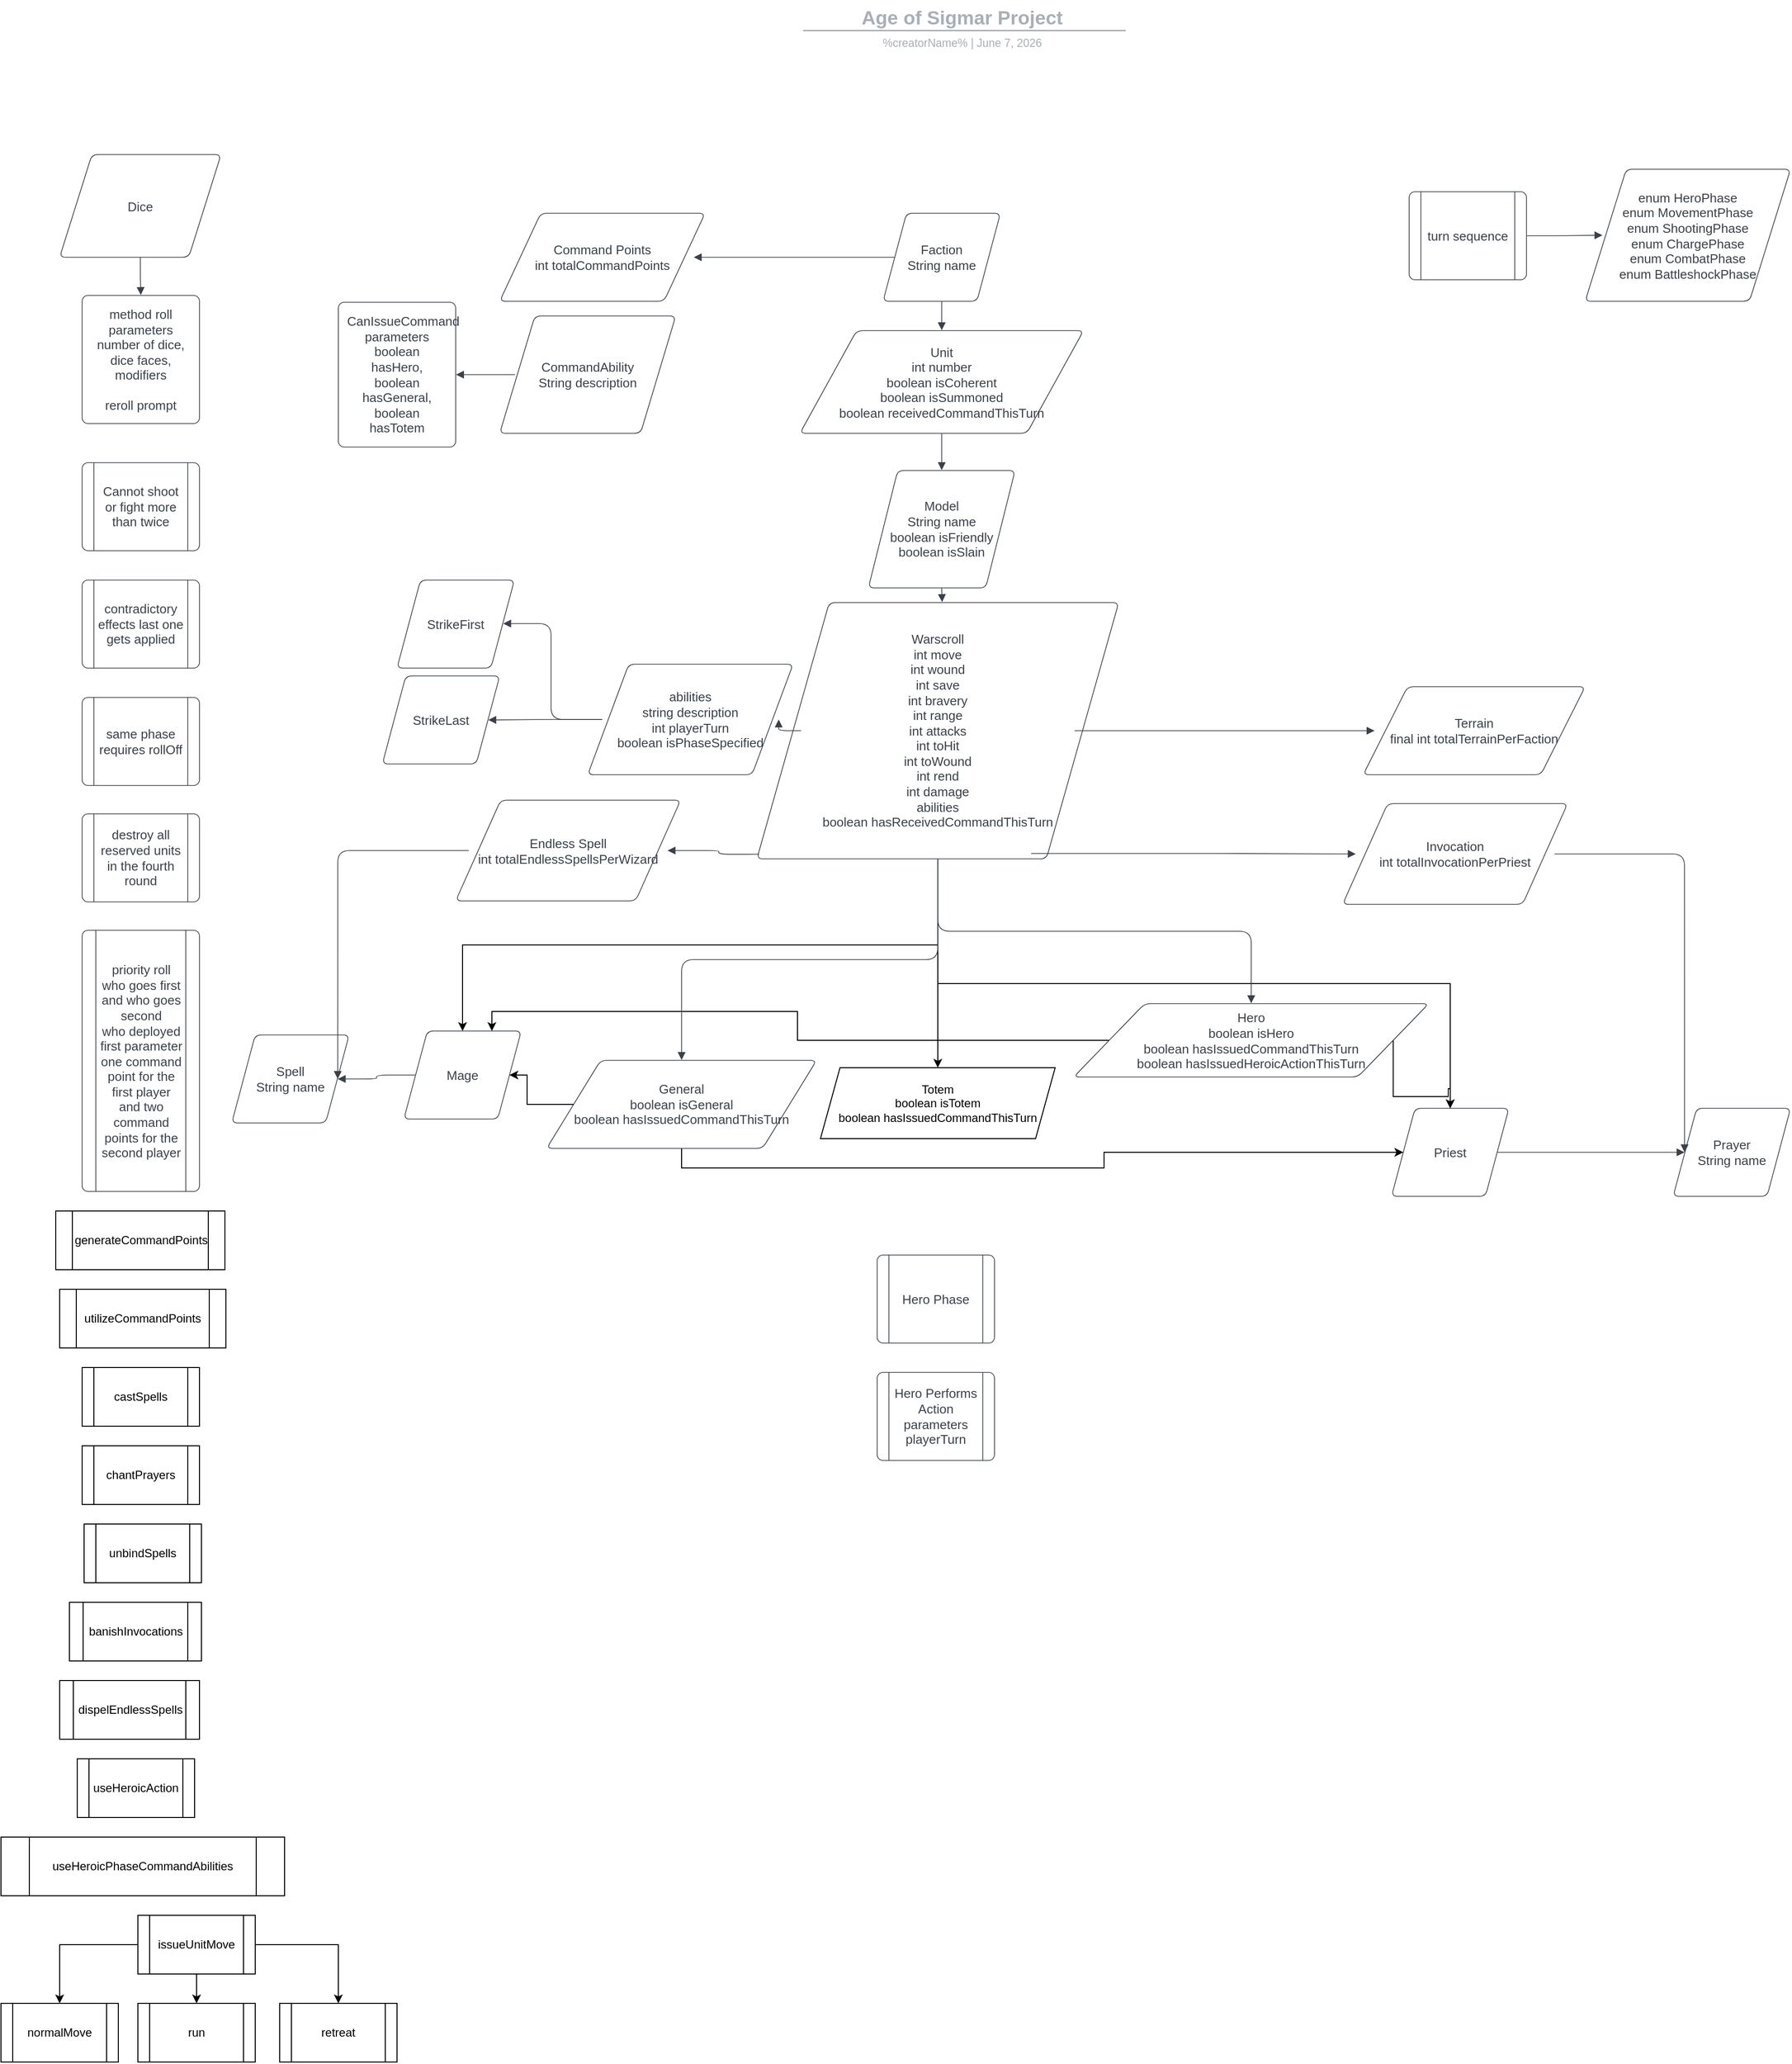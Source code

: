 <mxfile version="21.7.2" type="github">
  <diagram name="Page-1" id="zOLEb17u6JyuVjksXgzn">
    <mxGraphModel dx="2074" dy="1118" grid="1" gridSize="10" guides="1" tooltips="1" connect="1" arrows="1" fold="1" page="1" pageScale="1" pageWidth="850" pageHeight="1100" math="0" shadow="0">
      <root>
        <mxCell id="0" />
        <mxCell id="1" parent="0" />
        <mxCell id="diX1V1ADJ11k-N-cRnxO-1" value="" style="group;dropTarget=0;pointerEvents=0;" parent="1" vertex="1">
          <mxGeometry x="663" y="53" width="640" height="45" as="geometry" />
        </mxCell>
        <mxCell id="diX1V1ADJ11k-N-cRnxO-2" value="Age of Sigmar Project" style="html=1;overflow=block;blockSpacing=1;whiteSpace=wrap;fontSize=19.7;fontColor=#a9afb8;fontStyle=1;align=center;spacingLeft=7;spacingRight=7;spacingTop=2;spacing=3;strokeOpacity=0;fillOpacity=0;rounded=1;absoluteArcSize=1;arcSize=12;fillColor=#ffffff;strokeWidth=1.5;lucidId=UGaBJGIUdZaL;" parent="diX1V1ADJ11k-N-cRnxO-1" vertex="1">
          <mxGeometry width="640" height="31" as="geometry" />
        </mxCell>
        <UserObject label="%creatorName%  |  %date{mmmm d, yyyy}%" placeholders="1" id="diX1V1ADJ11k-N-cRnxO-3">
          <mxCell style="html=1;overflow=block;blockSpacing=1;whiteSpace=wrap;fontSize=11.5;fontColor=#a9afb8;align=center;spacingLeft=7;spacingRight=7;spacingTop=2;spacing=3;strokeOpacity=0;fillOpacity=0;rounded=1;absoluteArcSize=1;arcSize=12;fillColor=#ffffff;strokeWidth=1.5;lucidId=UGaBLjbw9.Wj;" parent="diX1V1ADJ11k-N-cRnxO-1" vertex="1">
            <mxGeometry y="31" width="640" height="14" as="geometry" />
          </mxCell>
        </UserObject>
        <mxCell id="diX1V1ADJ11k-N-cRnxO-4" value="" style="html=1;jettySize=18;whiteSpace=wrap;fontSize=13;fontFamily=Helvetica;strokeColor=#a9afb8;strokeOpacity=100;strokeWidth=1.5;rounded=0;startArrow=none;endArrow=none;lucidId=UGaBRsoHgIos;" parent="diX1V1ADJ11k-N-cRnxO-1" edge="1">
          <mxGeometry width="100" height="100" relative="1" as="geometry">
            <Array as="points" />
            <mxPoint x="157" y="30" as="sourcePoint" />
            <mxPoint x="487" y="30" as="targetPoint" />
          </mxGeometry>
        </mxCell>
        <mxCell id="diX1V1ADJ11k-N-cRnxO-5" value="Model&#xa;String name&#xa;boolean isFriendly&#xa;boolean isSlain" style="html=1;overflow=block;blockSpacing=1;whiteSpace=wrap;shape=parallelogram;perimeter=parallelogramPerimeter;anchorPointDirection=0;fontSize=13;fontColor=#3a414a;align=center;spacing=3.8;strokeColor=#3a414a;strokeOpacity=100;fillOpacity=100;rounded=1;absoluteArcSize=1;arcSize=12;fillColor=#ffffff;strokeWidth=0.8;lucidId=VMP~fAURNN5s;" parent="1" vertex="1">
          <mxGeometry x="887" y="533" width="150" height="120" as="geometry" />
        </mxCell>
        <mxCell id="diX1V1ADJ11k-N-cRnxO-6" value="Unit&#xa;int number&#xa;boolean isCoherent&#xa;boolean isSummoned&#xa;boolean receivedCommandThisTurn" style="html=1;overflow=block;blockSpacing=1;whiteSpace=wrap;shape=parallelogram;perimeter=parallelogramPerimeter;anchorPointDirection=0;fontSize=13;fontColor=#3a414a;align=center;spacing=3.8;strokeColor=#3a414a;strokeOpacity=100;fillOpacity=100;rounded=1;absoluteArcSize=1;arcSize=12;fillColor=#ffffff;strokeWidth=0.8;lucidId=9QP~q0KfeUEE;" parent="1" vertex="1">
          <mxGeometry x="817" y="390" width="290" height="105" as="geometry" />
        </mxCell>
        <mxCell id="diX1V1ADJ11k-N-cRnxO-7" value="Terrain&#xa;final int totalTerrainPerFaction" style="html=1;overflow=block;blockSpacing=1;whiteSpace=wrap;shape=parallelogram;perimeter=parallelogramPerimeter;anchorPointDirection=0;fontSize=13;fontColor=#3a414a;align=center;spacing=3.8;strokeColor=#3a414a;strokeOpacity=100;fillOpacity=100;rounded=1;absoluteArcSize=1;arcSize=12;fillColor=#ffffff;strokeWidth=0.8;lucidId=hRP~R1YNkXRq;" parent="1" vertex="1">
          <mxGeometry x="1393" y="754" width="227" height="90" as="geometry" />
        </mxCell>
        <mxCell id="diX1V1ADJ11k-N-cRnxO-8" value="Endless Spell&#xa;int totalEndlessSpellsPerWizard" style="html=1;overflow=block;blockSpacing=1;whiteSpace=wrap;shape=parallelogram;perimeter=parallelogramPerimeter;anchorPointDirection=0;fontSize=13;fontColor=#3a414a;align=center;spacing=3.8;strokeColor=#3a414a;strokeOpacity=100;fillOpacity=100;rounded=1;absoluteArcSize=1;arcSize=12;fillColor=#ffffff;strokeWidth=0.8;lucidId=aTP~hnn9tWhW;" parent="1" vertex="1">
          <mxGeometry x="465" y="870" width="230" height="103" as="geometry" />
        </mxCell>
        <mxCell id="diX1V1ADJ11k-N-cRnxO-9" value="Priest" style="html=1;overflow=block;blockSpacing=1;whiteSpace=wrap;shape=parallelogram;perimeter=parallelogramPerimeter;anchorPointDirection=0;fontSize=13;fontColor=#3a414a;align=center;spacing=3.8;strokeColor=#3a414a;strokeOpacity=100;fillOpacity=100;rounded=1;absoluteArcSize=1;arcSize=12;fillColor=#ffffff;strokeWidth=0.8;lucidId=2UP~BliDkqNP;" parent="1" vertex="1">
          <mxGeometry x="1422" y="1185" width="120" height="90" as="geometry" />
        </mxCell>
        <mxCell id="diX1V1ADJ11k-N-cRnxO-10" value="Mage" style="html=1;overflow=block;blockSpacing=1;whiteSpace=wrap;shape=parallelogram;perimeter=parallelogramPerimeter;anchorPointDirection=0;fontSize=13;fontColor=#3a414a;align=center;spacing=3.8;strokeColor=#3a414a;strokeOpacity=100;fillOpacity=100;rounded=1;absoluteArcSize=1;arcSize=12;fillColor=#ffffff;strokeWidth=0.8;lucidId=9UP~75K~QyLg;" parent="1" vertex="1">
          <mxGeometry x="412" y="1106" width="120" height="90" as="geometry" />
        </mxCell>
        <mxCell id="diX1V1ADJ11k-N-cRnxO-11" value="Spell&#xa;String name" style="html=1;overflow=block;blockSpacing=1;whiteSpace=wrap;shape=parallelogram;perimeter=parallelogramPerimeter;anchorPointDirection=0;fontSize=13;fontColor=#3a414a;align=center;spacing=3.8;strokeColor=#3a414a;strokeOpacity=100;fillOpacity=100;rounded=1;absoluteArcSize=1;arcSize=12;fillColor=#ffffff;strokeWidth=0.8;lucidId=fWP~-lGfotR-;" parent="1" vertex="1">
          <mxGeometry x="236" y="1110" width="120" height="90" as="geometry" />
        </mxCell>
        <mxCell id="diX1V1ADJ11k-N-cRnxO-12" value="Prayer&#xa;String name" style="html=1;overflow=block;blockSpacing=1;whiteSpace=wrap;shape=parallelogram;perimeter=parallelogramPerimeter;anchorPointDirection=0;fontSize=13;fontColor=#3a414a;align=center;spacing=3.8;strokeColor=#3a414a;strokeOpacity=100;fillOpacity=100;rounded=1;absoluteArcSize=1;arcSize=12;fillColor=#ffffff;strokeWidth=0.8;lucidId=2XP~xu.32lZ-;" parent="1" vertex="1">
          <mxGeometry x="1710" y="1185" width="120" height="90" as="geometry" />
        </mxCell>
        <mxCell id="diX1V1ADJ11k-N-cRnxO-13" value="Faction&#xa;String name" style="html=1;overflow=block;blockSpacing=1;whiteSpace=wrap;shape=parallelogram;perimeter=parallelogramPerimeter;anchorPointDirection=0;fontSize=13;fontColor=#3a414a;align=center;spacing=3.8;strokeColor=#3a414a;strokeOpacity=100;fillOpacity=100;rounded=1;absoluteArcSize=1;arcSize=12;fillColor=#ffffff;strokeWidth=0.8;lucidId=Bo-mgxUeQBWc;" parent="1" vertex="1">
          <mxGeometry x="902" y="270" width="120" height="90" as="geometry" />
        </mxCell>
        <mxCell id="diX1V1ADJ11k-N-cRnxO-14" value="" style="html=1;jettySize=18;whiteSpace=wrap;fontSize=13;strokeColor=#3a414a;strokeOpacity=100;strokeWidth=0.8;rounded=1;arcSize=24;edgeStyle=orthogonalEdgeStyle;startArrow=none;endArrow=block;endFill=1;exitX=0.058;exitY=0.5;exitPerimeter=0;entryX=0.903;entryY=0.5;entryPerimeter=0;lucidId=gx-mKUjaX6WK;" parent="1" source="diX1V1ADJ11k-N-cRnxO-8" target="diX1V1ADJ11k-N-cRnxO-11" edge="1">
          <mxGeometry width="100" height="100" relative="1" as="geometry">
            <Array as="points" />
          </mxGeometry>
        </mxCell>
        <mxCell id="diX1V1ADJ11k-N-cRnxO-15" value="" style="html=1;jettySize=18;whiteSpace=wrap;fontSize=13;strokeColor=#3a414a;strokeOpacity=100;strokeWidth=0.8;rounded=1;arcSize=24;edgeStyle=orthogonalEdgeStyle;startArrow=none;endArrow=block;endFill=1;exitX=0.097;exitY=0.5;exitPerimeter=0;entryX=0.903;entryY=0.5;entryPerimeter=0;lucidId=jx-mc8QmrxVr;" parent="1" source="diX1V1ADJ11k-N-cRnxO-10" target="diX1V1ADJ11k-N-cRnxO-11" edge="1">
          <mxGeometry width="100" height="100" relative="1" as="geometry">
            <Array as="points" />
          </mxGeometry>
        </mxCell>
        <mxCell id="_YTNO9yyWbdlbhSEin78-3" style="edgeStyle=orthogonalEdgeStyle;rounded=0;orthogonalLoop=1;jettySize=auto;html=1;exitX=0.5;exitY=1;exitDx=0;exitDy=0;" edge="1" parent="1" source="diX1V1ADJ11k-N-cRnxO-16" target="_YTNO9yyWbdlbhSEin78-2">
          <mxGeometry relative="1" as="geometry" />
        </mxCell>
        <mxCell id="_YTNO9yyWbdlbhSEin78-6" style="edgeStyle=orthogonalEdgeStyle;rounded=0;orthogonalLoop=1;jettySize=auto;html=1;exitX=0.5;exitY=1;exitDx=0;exitDy=0;entryX=0.5;entryY=0;entryDx=0;entryDy=0;" edge="1" parent="1" source="diX1V1ADJ11k-N-cRnxO-16" target="diX1V1ADJ11k-N-cRnxO-10">
          <mxGeometry relative="1" as="geometry" />
        </mxCell>
        <mxCell id="_YTNO9yyWbdlbhSEin78-9" style="edgeStyle=orthogonalEdgeStyle;rounded=0;orthogonalLoop=1;jettySize=auto;html=1;exitX=0.5;exitY=1;exitDx=0;exitDy=0;entryX=0.5;entryY=0;entryDx=0;entryDy=0;" edge="1" parent="1" source="diX1V1ADJ11k-N-cRnxO-16" target="diX1V1ADJ11k-N-cRnxO-9">
          <mxGeometry relative="1" as="geometry" />
        </mxCell>
        <mxCell id="diX1V1ADJ11k-N-cRnxO-16" value="Warscroll&lt;br&gt;int move&lt;br&gt;int wound&lt;br&gt;int save&lt;br&gt;int bravery&lt;br&gt;int range&lt;br&gt;int attacks&lt;br&gt;int toHit&lt;br&gt;int toWound&lt;br&gt;int rend&lt;br&gt;int damage&lt;br&gt;abilities&lt;br&gt;boolean hasReceivedCommandThisTurn" style="html=1;overflow=block;blockSpacing=1;whiteSpace=wrap;shape=parallelogram;perimeter=parallelogramPerimeter;anchorPointDirection=0;fontSize=13;fontColor=#3a414a;align=center;spacing=3.8;strokeColor=#3a414a;strokeOpacity=100;fillOpacity=100;rounded=1;absoluteArcSize=1;arcSize=12;fillColor=#ffffff;strokeWidth=0.8;lucidId=Ny-mGmwFH4Dl;" parent="1" vertex="1">
          <mxGeometry x="773" y="668" width="370" height="262" as="geometry" />
        </mxCell>
        <mxCell id="diX1V1ADJ11k-N-cRnxO-17" value="" style="html=1;jettySize=18;whiteSpace=wrap;fontSize=13;strokeColor=#3a414a;strokeOpacity=100;strokeWidth=0.8;rounded=1;arcSize=24;edgeStyle=orthogonalEdgeStyle;startArrow=none;endArrow=block;endFill=1;exitX=0.5;exitY=1.003;exitPerimeter=0;entryX=0.512;entryY=-0.002;entryPerimeter=0;lucidId=wA-mkPb3AHFr;" parent="1" source="diX1V1ADJ11k-N-cRnxO-5" target="diX1V1ADJ11k-N-cRnxO-16" edge="1">
          <mxGeometry width="100" height="100" relative="1" as="geometry">
            <Array as="points" />
          </mxGeometry>
        </mxCell>
        <mxCell id="diX1V1ADJ11k-N-cRnxO-18" value="Invocation&#xa;int totalInvocationPerPriest" style="html=1;overflow=block;blockSpacing=1;whiteSpace=wrap;shape=parallelogram;perimeter=parallelogramPerimeter;anchorPointDirection=0;fontSize=13;fontColor=#3a414a;align=center;spacing=3.8;strokeColor=#3a414a;strokeOpacity=100;fillOpacity=100;rounded=1;absoluteArcSize=1;arcSize=12;fillColor=#ffffff;strokeWidth=0.8;lucidId=WG-mqbi.CSuH;" parent="1" vertex="1">
          <mxGeometry x="1372" y="873.5" width="230" height="103" as="geometry" />
        </mxCell>
        <mxCell id="diX1V1ADJ11k-N-cRnxO-19" value="" style="html=1;jettySize=18;whiteSpace=wrap;fontSize=13;strokeColor=#3a414a;strokeOpacity=100;strokeWidth=0.8;rounded=1;arcSize=24;edgeStyle=orthogonalEdgeStyle;startArrow=none;endArrow=block;endFill=1;exitX=0.903;exitY=0.5;exitPerimeter=0;entryX=0.097;entryY=0.5;entryPerimeter=0;lucidId=1H-m7pyB9UxB;" parent="1" source="diX1V1ADJ11k-N-cRnxO-9" target="diX1V1ADJ11k-N-cRnxO-12" edge="1">
          <mxGeometry width="100" height="100" relative="1" as="geometry">
            <Array as="points" />
          </mxGeometry>
        </mxCell>
        <mxCell id="diX1V1ADJ11k-N-cRnxO-20" value="" style="html=1;jettySize=18;whiteSpace=wrap;fontSize=13;strokeColor=#3a414a;strokeOpacity=100;strokeWidth=0.8;rounded=1;arcSize=24;edgeStyle=orthogonalEdgeStyle;startArrow=none;endArrow=block;endFill=1;exitX=0.942;exitY=0.5;exitPerimeter=0;entryX=0.097;entryY=0.5;entryPerimeter=0;lucidId=4H-mRHLvu8hw;" parent="1" source="diX1V1ADJ11k-N-cRnxO-18" target="diX1V1ADJ11k-N-cRnxO-12" edge="1">
          <mxGeometry width="100" height="100" relative="1" as="geometry">
            <Array as="points" />
          </mxGeometry>
        </mxCell>
        <mxCell id="_YTNO9yyWbdlbhSEin78-7" style="edgeStyle=orthogonalEdgeStyle;rounded=0;orthogonalLoop=1;jettySize=auto;html=1;exitX=0;exitY=0.5;exitDx=0;exitDy=0;entryX=1;entryY=0.5;entryDx=0;entryDy=0;" edge="1" parent="1" source="diX1V1ADJ11k-N-cRnxO-21" target="diX1V1ADJ11k-N-cRnxO-10">
          <mxGeometry relative="1" as="geometry" />
        </mxCell>
        <mxCell id="_YTNO9yyWbdlbhSEin78-8" style="edgeStyle=orthogonalEdgeStyle;rounded=0;orthogonalLoop=1;jettySize=auto;html=1;exitX=0.5;exitY=1;exitDx=0;exitDy=0;" edge="1" parent="1" source="diX1V1ADJ11k-N-cRnxO-21" target="diX1V1ADJ11k-N-cRnxO-9">
          <mxGeometry relative="1" as="geometry" />
        </mxCell>
        <mxCell id="diX1V1ADJ11k-N-cRnxO-21" value="General&#xa;boolean isGeneral&#xa;boolean hasIssuedCommandThisTurn" style="html=1;overflow=block;blockSpacing=1;whiteSpace=wrap;shape=parallelogram;perimeter=parallelogramPerimeter;anchorPointDirection=0;fontSize=13;fontColor=#3a414a;align=center;spacing=3.8;strokeColor=#3a414a;strokeOpacity=100;fillOpacity=100;rounded=1;absoluteArcSize=1;arcSize=12;fillColor=#ffffff;strokeWidth=0.8;lucidId=KJ-m7VAcNorR;" parent="1" vertex="1">
          <mxGeometry x="558" y="1136" width="276" height="90" as="geometry" />
        </mxCell>
        <mxCell id="diX1V1ADJ11k-N-cRnxO-22" value="" style="html=1;jettySize=18;whiteSpace=wrap;fontSize=13;strokeColor=#3a414a;strokeOpacity=100;strokeWidth=0.8;rounded=1;arcSize=24;edgeStyle=orthogonalEdgeStyle;startArrow=none;endArrow=block;endFill=1;exitX=0.878;exitY=0.5;exitPerimeter=0;entryX=0.051;entryY=0.5;entryPerimeter=0;lucidId=8J-m-95uXEUn;" parent="1" source="diX1V1ADJ11k-N-cRnxO-16" target="diX1V1ADJ11k-N-cRnxO-7" edge="1">
          <mxGeometry width="100" height="100" relative="1" as="geometry">
            <Array as="points" />
          </mxGeometry>
        </mxCell>
        <mxCell id="diX1V1ADJ11k-N-cRnxO-23" value="Command Points&#xa;int totalCommandPoints" style="html=1;overflow=block;blockSpacing=1;whiteSpace=wrap;shape=parallelogram;perimeter=parallelogramPerimeter;anchorPointDirection=0;fontSize=13;fontColor=#3a414a;align=center;spacing=3.8;strokeColor=#3a414a;strokeOpacity=100;fillOpacity=100;rounded=1;absoluteArcSize=1;arcSize=12;fillColor=#ffffff;strokeWidth=0.8;lucidId=8L-mblBSIFBR;" parent="1" vertex="1">
          <mxGeometry x="510" y="270" width="210" height="90" as="geometry" />
        </mxCell>
        <mxCell id="diX1V1ADJ11k-N-cRnxO-24" value="" style="html=1;jettySize=18;whiteSpace=wrap;fontSize=13;strokeColor=#3a414a;strokeOpacity=100;strokeWidth=0.8;rounded=1;arcSize=24;edgeStyle=orthogonalEdgeStyle;startArrow=none;endArrow=block;endFill=1;exitX=0.097;exitY=0.5;exitPerimeter=0;entryX=0.945;entryY=0.5;entryPerimeter=0;lucidId=pM-m4_ksURlr;" parent="1" source="diX1V1ADJ11k-N-cRnxO-13" target="diX1V1ADJ11k-N-cRnxO-23" edge="1">
          <mxGeometry width="100" height="100" relative="1" as="geometry">
            <Array as="points" />
          </mxGeometry>
        </mxCell>
        <mxCell id="diX1V1ADJ11k-N-cRnxO-25" value="Dice" style="html=1;overflow=block;blockSpacing=1;whiteSpace=wrap;shape=parallelogram;perimeter=parallelogramPerimeter;anchorPointDirection=0;fontSize=13;fontColor=#3a414a;align=center;spacing=3.8;strokeColor=#3a414a;strokeOpacity=100;fillOpacity=100;rounded=1;absoluteArcSize=1;arcSize=12;fillColor=#ffffff;strokeWidth=0.8;lucidId=IM-m1qFtIAN8;" parent="1" vertex="1">
          <mxGeometry x="60" y="210" width="165" height="105" as="geometry" />
        </mxCell>
        <mxCell id="diX1V1ADJ11k-N-cRnxO-26" value="method roll&#xa;parameters number of dice, dice faces, modifiers&#xa;&#xa;reroll prompt" style="html=1;overflow=block;blockSpacing=1;whiteSpace=wrap;fontSize=13;fontColor=#3a414a;align=center;spacing=9;strokeColor=#3a414a;strokeOpacity=100;fillOpacity=100;rounded=1;absoluteArcSize=1;arcSize=12;fillColor=#ffffff;strokeWidth=0.8;lucidId=iP-mDshW7.k5;" parent="1" vertex="1">
          <mxGeometry x="83" y="354" width="120" height="131" as="geometry" />
        </mxCell>
        <mxCell id="diX1V1ADJ11k-N-cRnxO-27" value="" style="html=1;jettySize=18;whiteSpace=wrap;fontSize=13;strokeColor=#3a414a;strokeOpacity=100;strokeWidth=0.8;rounded=1;arcSize=24;edgeStyle=orthogonalEdgeStyle;startArrow=none;endArrow=block;endFill=1;exitX=0.5;exitY=1.004;exitPerimeter=0;entryX=0.5;entryY=-0.003;entryPerimeter=0;lucidId=LP-m6Xi9Cobd;" parent="1" source="diX1V1ADJ11k-N-cRnxO-25" target="diX1V1ADJ11k-N-cRnxO-26" edge="1">
          <mxGeometry width="100" height="100" relative="1" as="geometry">
            <Array as="points" />
          </mxGeometry>
        </mxCell>
        <mxCell id="diX1V1ADJ11k-N-cRnxO-28" value="abilities&#xa;string description&#xa;int playerTurn&#xa;boolean isPhaseSpecified" style="html=1;overflow=block;blockSpacing=1;whiteSpace=wrap;shape=parallelogram;perimeter=parallelogramPerimeter;anchorPointDirection=0;fontSize=13;fontColor=#3a414a;align=center;spacing=3.8;strokeColor=#3a414a;strokeOpacity=100;fillOpacity=100;rounded=1;absoluteArcSize=1;arcSize=12;fillColor=#ffffff;strokeWidth=0.8;lucidId=MS-mStZkyAiv;" parent="1" vertex="1">
          <mxGeometry x="600" y="731" width="210" height="113" as="geometry" />
        </mxCell>
        <mxCell id="diX1V1ADJ11k-N-cRnxO-29" value="" style="html=1;jettySize=18;whiteSpace=wrap;fontSize=13;strokeColor=#3a414a;strokeOpacity=100;strokeWidth=0.8;rounded=1;arcSize=24;edgeStyle=orthogonalEdgeStyle;startArrow=none;endArrow=block;endFill=1;exitX=0.122;exitY=0.5;exitPerimeter=0;entryX=0.93;entryY=0.5;entryPerimeter=0;lucidId=RS-m6-207KjA;" parent="1" source="diX1V1ADJ11k-N-cRnxO-16" target="diX1V1ADJ11k-N-cRnxO-28" edge="1">
          <mxGeometry width="100" height="100" relative="1" as="geometry">
            <Array as="points" />
          </mxGeometry>
        </mxCell>
        <mxCell id="diX1V1ADJ11k-N-cRnxO-30" value="StrikeFirst" style="html=1;overflow=block;blockSpacing=1;whiteSpace=wrap;shape=parallelogram;perimeter=parallelogramPerimeter;anchorPointDirection=0;fontSize=13;fontColor=#3a414a;align=center;spacing=3.8;strokeColor=#3a414a;strokeOpacity=100;fillOpacity=100;rounded=1;absoluteArcSize=1;arcSize=12;fillColor=#ffffff;strokeWidth=0.8;lucidId=FV-mgq5n7ofS;" parent="1" vertex="1">
          <mxGeometry x="405" y="645" width="120" height="90" as="geometry" />
        </mxCell>
        <mxCell id="diX1V1ADJ11k-N-cRnxO-31" value="StrikeLast" style="html=1;overflow=block;blockSpacing=1;whiteSpace=wrap;shape=parallelogram;perimeter=parallelogramPerimeter;anchorPointDirection=0;fontSize=13;fontColor=#3a414a;align=center;spacing=3.8;strokeColor=#3a414a;strokeOpacity=100;fillOpacity=100;rounded=1;absoluteArcSize=1;arcSize=12;fillColor=#ffffff;strokeWidth=0.8;lucidId=JV-mB4kw7e56;" parent="1" vertex="1">
          <mxGeometry x="390" y="743" width="120" height="90" as="geometry" />
        </mxCell>
        <mxCell id="diX1V1ADJ11k-N-cRnxO-32" value="" style="html=1;jettySize=18;whiteSpace=wrap;fontSize=13;strokeColor=#3a414a;strokeOpacity=100;strokeWidth=0.8;rounded=1;arcSize=24;edgeStyle=orthogonalEdgeStyle;startArrow=none;endArrow=block;endFill=1;exitX=0.07;exitY=0.5;exitPerimeter=0;entryX=0.905;entryY=0.494;entryPerimeter=0;lucidId=0V-m9WZKtB8B;" parent="1" source="diX1V1ADJ11k-N-cRnxO-28" target="diX1V1ADJ11k-N-cRnxO-30" edge="1">
          <mxGeometry width="100" height="100" relative="1" as="geometry">
            <Array as="points" />
          </mxGeometry>
        </mxCell>
        <mxCell id="diX1V1ADJ11k-N-cRnxO-33" value="" style="html=1;jettySize=18;whiteSpace=wrap;fontSize=13;strokeColor=#3a414a;strokeOpacity=100;strokeWidth=0.8;rounded=1;arcSize=24;edgeStyle=orthogonalEdgeStyle;startArrow=none;endArrow=block;endFill=1;exitX=0.07;exitY=0.5;exitPerimeter=0;entryX=0.903;entryY=0.5;entryPerimeter=0;lucidId=3V-mJoLHs3-O;" parent="1" source="diX1V1ADJ11k-N-cRnxO-28" target="diX1V1ADJ11k-N-cRnxO-31" edge="1">
          <mxGeometry width="100" height="100" relative="1" as="geometry">
            <Array as="points" />
          </mxGeometry>
        </mxCell>
        <mxCell id="diX1V1ADJ11k-N-cRnxO-34" value="Cannot shoot or fight more than twice" style="html=1;overflow=block;blockSpacing=1;whiteSpace=wrap;shape=process;fontSize=13;fontColor=#3a414a;align=center;spacing=3.8;strokeColor=#3a414a;strokeOpacity=100;fillOpacity=100;rounded=1;absoluteArcSize=1;arcSize=12;fillColor=#ffffff;strokeWidth=0.8;lucidId=aY-muP5JiK6M;" parent="1" vertex="1">
          <mxGeometry x="83" y="525" width="120" height="90" as="geometry" />
        </mxCell>
        <mxCell id="diX1V1ADJ11k-N-cRnxO-35" value="contradictory effects last one gets applied" style="html=1;overflow=block;blockSpacing=1;whiteSpace=wrap;shape=process;fontSize=13;fontColor=#3a414a;align=center;spacing=3.8;strokeColor=#3a414a;strokeOpacity=100;fillOpacity=100;rounded=1;absoluteArcSize=1;arcSize=12;fillColor=#ffffff;strokeWidth=0.8;lucidId=wY-mcVYd6AlJ;" parent="1" vertex="1">
          <mxGeometry x="83" y="645" width="120" height="90" as="geometry" />
        </mxCell>
        <mxCell id="diX1V1ADJ11k-N-cRnxO-36" value="same phase requires rollOff" style="html=1;overflow=block;blockSpacing=1;whiteSpace=wrap;shape=process;fontSize=13;fontColor=#3a414a;align=center;spacing=3.8;strokeColor=#3a414a;strokeOpacity=100;fillOpacity=100;rounded=1;absoluteArcSize=1;arcSize=12;fillColor=#ffffff;strokeWidth=0.8;lucidId=IY-mcRclnb3H;" parent="1" vertex="1">
          <mxGeometry x="83" y="765" width="120" height="90" as="geometry" />
        </mxCell>
        <mxCell id="diX1V1ADJ11k-N-cRnxO-37" value="destroy all reserved units in the fourth round" style="html=1;overflow=block;blockSpacing=1;whiteSpace=wrap;shape=process;fontSize=13;fontColor=#3a414a;align=center;spacing=3.8;strokeColor=#3a414a;strokeOpacity=100;fillOpacity=100;rounded=1;absoluteArcSize=1;arcSize=12;fillColor=#ffffff;strokeWidth=0.8;lucidId=z0-maco-RRq0;" parent="1" vertex="1">
          <mxGeometry x="83" y="884" width="120" height="90" as="geometry" />
        </mxCell>
        <mxCell id="diX1V1ADJ11k-N-cRnxO-38" value="priority roll&#xa;who goes first and who goes second&#xa;who deployed first parameter&#xa;one command point for the first player and two command points for the second player" style="html=1;overflow=block;blockSpacing=1;whiteSpace=wrap;shape=process;fontSize=13;fontColor=#3a414a;align=center;spacing=3.8;strokeColor=#3a414a;strokeOpacity=100;fillOpacity=100;rounded=1;absoluteArcSize=1;arcSize=12;fillColor=#ffffff;strokeWidth=0.8;lucidId=d1-m0JyzxnMk;" parent="1" vertex="1">
          <mxGeometry x="83" y="1003" width="120" height="267" as="geometry" />
        </mxCell>
        <mxCell id="diX1V1ADJ11k-N-cRnxO-39" value="enum HeroPhase&#xa;enum MovementPhase&#xa;enum ShootingPhase&#xa;enum ChargePhase&#xa;enum CombatPhase&#xa;enum BattleshockPhase" style="html=1;overflow=block;blockSpacing=1;whiteSpace=wrap;shape=parallelogram;perimeter=parallelogramPerimeter;anchorPointDirection=0;fontSize=13;fontColor=#3a414a;align=center;spacing=3.8;strokeColor=#3a414a;strokeOpacity=100;fillOpacity=100;rounded=1;absoluteArcSize=1;arcSize=12;fillColor=#ffffff;strokeWidth=0.8;lucidId=X2-mw77m8Jms;" parent="1" vertex="1">
          <mxGeometry x="1620" y="225" width="210" height="135" as="geometry" />
        </mxCell>
        <mxCell id="diX1V1ADJ11k-N-cRnxO-40" value="turn sequence" style="html=1;overflow=block;blockSpacing=1;whiteSpace=wrap;shape=process;fontSize=13;fontColor=#3a414a;align=center;spacing=3.8;strokeColor=#3a414a;strokeOpacity=100;fillOpacity=100;rounded=1;absoluteArcSize=1;arcSize=12;fillColor=#ffffff;strokeWidth=0.8;lucidId=V3-m1jSJpaLX;" parent="1" vertex="1">
          <mxGeometry x="1440" y="248" width="120" height="90" as="geometry" />
        </mxCell>
        <mxCell id="diX1V1ADJ11k-N-cRnxO-41" value="" style="html=1;jettySize=18;whiteSpace=wrap;fontSize=13;strokeColor=#3a414a;strokeOpacity=100;strokeWidth=0.8;rounded=1;arcSize=24;edgeStyle=orthogonalEdgeStyle;startArrow=none;endArrow=block;endFill=1;exitX=1.003;exitY=0.5;exitPerimeter=0;entryX=0.084;entryY=0.5;entryPerimeter=0;lucidId=23-mhU6-Z7mK;" parent="1" source="diX1V1ADJ11k-N-cRnxO-40" target="diX1V1ADJ11k-N-cRnxO-39" edge="1">
          <mxGeometry width="100" height="100" relative="1" as="geometry">
            <Array as="points" />
          </mxGeometry>
        </mxCell>
        <mxCell id="diX1V1ADJ11k-N-cRnxO-42" value="CommandAbility&#xa;String description" style="html=1;overflow=block;blockSpacing=1;whiteSpace=wrap;shape=parallelogram;perimeter=parallelogramPerimeter;anchorPointDirection=0;fontSize=13;fontColor=#3a414a;align=center;spacing=3.8;strokeColor=#3a414a;strokeOpacity=100;fillOpacity=100;rounded=1;absoluteArcSize=1;arcSize=12;fillColor=#ffffff;strokeWidth=0.8;lucidId=s4-mLjn9IQ1O;" parent="1" vertex="1">
          <mxGeometry x="510" y="375" width="180" height="120" as="geometry" />
        </mxCell>
        <mxCell id="diX1V1ADJ11k-N-cRnxO-43" value="CanIssueCommand&#xa;parameters boolean hasHero, boolean hasGeneral, boolean hasTotem" style="html=1;overflow=block;blockSpacing=1;whiteSpace=wrap;fontSize=13;fontColor=#3a414a;align=center;spacing=9;strokeColor=#3a414a;strokeOpacity=100;fillOpacity=100;rounded=1;absoluteArcSize=1;arcSize=12;fillColor=#ffffff;strokeWidth=0.8;lucidId=V5-mkcRef6hr;" parent="1" vertex="1">
          <mxGeometry x="345" y="361" width="120" height="148" as="geometry" />
        </mxCell>
        <mxCell id="diX1V1ADJ11k-N-cRnxO-44" value="" style="html=1;jettySize=18;whiteSpace=wrap;fontSize=13;strokeColor=#3a414a;strokeOpacity=100;strokeWidth=0.8;rounded=1;arcSize=24;edgeStyle=orthogonalEdgeStyle;startArrow=none;endArrow=block;endFill=1;exitX=0.087;exitY=0.5;exitPerimeter=0;entryX=1.003;entryY=0.5;entryPerimeter=0;lucidId=M6-mTtIYt8IL;" parent="1" source="diX1V1ADJ11k-N-cRnxO-42" target="diX1V1ADJ11k-N-cRnxO-43" edge="1">
          <mxGeometry width="100" height="100" relative="1" as="geometry">
            <Array as="points" />
          </mxGeometry>
        </mxCell>
        <mxCell id="_YTNO9yyWbdlbhSEin78-5" style="edgeStyle=orthogonalEdgeStyle;rounded=0;orthogonalLoop=1;jettySize=auto;html=1;exitX=1;exitY=0.5;exitDx=0;exitDy=0;entryX=0.5;entryY=0;entryDx=0;entryDy=0;" edge="1" parent="1" source="diX1V1ADJ11k-N-cRnxO-45" target="diX1V1ADJ11k-N-cRnxO-9">
          <mxGeometry relative="1" as="geometry" />
        </mxCell>
        <mxCell id="_YTNO9yyWbdlbhSEin78-10" style="edgeStyle=orthogonalEdgeStyle;rounded=0;orthogonalLoop=1;jettySize=auto;html=1;exitX=0;exitY=0.5;exitDx=0;exitDy=0;entryX=0.75;entryY=0;entryDx=0;entryDy=0;" edge="1" parent="1" source="diX1V1ADJ11k-N-cRnxO-45" target="diX1V1ADJ11k-N-cRnxO-10">
          <mxGeometry relative="1" as="geometry" />
        </mxCell>
        <mxCell id="diX1V1ADJ11k-N-cRnxO-45" value="Hero&lt;br&gt;boolean isHero&lt;br&gt;boolean hasIssuedCommandThisTurn&lt;br&gt;boolean hasIssuedHeroicActionThisTurn" style="html=1;overflow=block;blockSpacing=1;whiteSpace=wrap;shape=parallelogram;perimeter=parallelogramPerimeter;anchorPointDirection=0;fontSize=13;fontColor=#3a414a;align=center;spacing=3.8;strokeColor=#3a414a;strokeOpacity=100;fillOpacity=100;rounded=1;absoluteArcSize=1;arcSize=12;fillColor=#ffffff;strokeWidth=0.8;lucidId=T7-m-E_ZpNoL;" parent="1" vertex="1">
          <mxGeometry x="1097" y="1078" width="363" height="75" as="geometry" />
        </mxCell>
        <mxCell id="diX1V1ADJ11k-N-cRnxO-46" value="" style="html=1;jettySize=18;whiteSpace=wrap;fontSize=13;strokeColor=#3a414a;strokeOpacity=100;strokeWidth=0.8;rounded=1;arcSize=24;edgeStyle=orthogonalEdgeStyle;startArrow=none;endArrow=block;endFill=1;exitX=0.758;exitY=0.979;exitPerimeter=0;entryX=0.058;entryY=0.5;entryPerimeter=0;lucidId=-8-mfcVTL3w~;" parent="1" source="diX1V1ADJ11k-N-cRnxO-16" target="diX1V1ADJ11k-N-cRnxO-18" edge="1">
          <mxGeometry width="100" height="100" relative="1" as="geometry">
            <Array as="points" />
          </mxGeometry>
        </mxCell>
        <mxCell id="diX1V1ADJ11k-N-cRnxO-47" value="" style="html=1;jettySize=18;whiteSpace=wrap;fontSize=13;strokeColor=#3a414a;strokeOpacity=100;strokeWidth=0.8;rounded=1;arcSize=24;edgeStyle=orthogonalEdgeStyle;startArrow=none;endArrow=block;endFill=1;exitX=0.5;exitY=1.002;exitPerimeter=0;entryX=0.5;entryY=-0.005;entryPerimeter=0;lucidId=i9-mQx3C0VM5;" parent="1" source="diX1V1ADJ11k-N-cRnxO-16" target="diX1V1ADJ11k-N-cRnxO-45" edge="1">
          <mxGeometry width="100" height="100" relative="1" as="geometry">
            <Array as="points" />
          </mxGeometry>
        </mxCell>
        <mxCell id="diX1V1ADJ11k-N-cRnxO-48" value="" style="html=1;jettySize=18;whiteSpace=wrap;fontSize=13;strokeColor=#3a414a;strokeOpacity=100;strokeWidth=0.8;rounded=1;arcSize=24;edgeStyle=orthogonalEdgeStyle;startArrow=none;endArrow=block;endFill=1;exitX=0.5;exitY=1.002;exitPerimeter=0;entryX=0.5;entryY=-0.004;entryPerimeter=0;lucidId=q9-mzYG1swVQ;" parent="1" source="diX1V1ADJ11k-N-cRnxO-16" target="diX1V1ADJ11k-N-cRnxO-21" edge="1">
          <mxGeometry width="100" height="100" relative="1" as="geometry">
            <Array as="points" />
          </mxGeometry>
        </mxCell>
        <mxCell id="diX1V1ADJ11k-N-cRnxO-49" value="" style="html=1;jettySize=18;whiteSpace=wrap;fontSize=13;strokeColor=#3a414a;strokeOpacity=100;strokeWidth=0.8;rounded=1;arcSize=24;edgeStyle=orthogonalEdgeStyle;startArrow=none;endArrow=block;endFill=1;exitX=0.006;exitY=0.982;exitPerimeter=0;entryX=0.942;entryY=0.5;entryPerimeter=0;lucidId=x9-m~PQEkNT.;" parent="1" source="diX1V1ADJ11k-N-cRnxO-16" target="diX1V1ADJ11k-N-cRnxO-8" edge="1">
          <mxGeometry width="100" height="100" relative="1" as="geometry">
            <Array as="points" />
          </mxGeometry>
        </mxCell>
        <mxCell id="diX1V1ADJ11k-N-cRnxO-57" value="" style="html=1;jettySize=18;whiteSpace=wrap;fontSize=13;strokeColor=#3a414a;strokeOpacity=100;strokeWidth=0.8;rounded=1;arcSize=24;edgeStyle=orthogonalEdgeStyle;startArrow=none;endArrow=block;endFill=1;exitX=0.5;exitY=1.004;exitPerimeter=0;entryX=0.5;entryY=-0.004;entryPerimeter=0;lucidId=E~-myoI8umRx;" parent="1" source="diX1V1ADJ11k-N-cRnxO-13" target="diX1V1ADJ11k-N-cRnxO-6" edge="1">
          <mxGeometry width="100" height="100" relative="1" as="geometry">
            <Array as="points" />
          </mxGeometry>
        </mxCell>
        <mxCell id="diX1V1ADJ11k-N-cRnxO-58" value="" style="html=1;jettySize=18;whiteSpace=wrap;fontSize=13;strokeColor=#3a414a;strokeOpacity=100;strokeWidth=0.8;rounded=1;arcSize=24;edgeStyle=orthogonalEdgeStyle;startArrow=none;endArrow=block;endFill=1;exitX=0.5;exitY=1.004;exitPerimeter=0;entryX=0.5;entryY=-0.003;entryPerimeter=0;lucidId=U~-mMhTLjnx~;" parent="1" source="diX1V1ADJ11k-N-cRnxO-6" target="diX1V1ADJ11k-N-cRnxO-5" edge="1">
          <mxGeometry width="100" height="100" relative="1" as="geometry">
            <Array as="points" />
          </mxGeometry>
        </mxCell>
        <mxCell id="diX1V1ADJ11k-N-cRnxO-59" value="Hero Phase" style="html=1;overflow=block;blockSpacing=1;whiteSpace=wrap;shape=process;fontSize=13;fontColor=#3a414a;align=center;spacing=3.8;strokeColor=#3a414a;strokeOpacity=100;fillOpacity=100;rounded=1;absoluteArcSize=1;arcSize=12;fillColor=#ffffff;strokeWidth=0.8;lucidId=Wb_mPFfyntUT;" parent="1" vertex="1">
          <mxGeometry x="896" y="1335" width="120" height="90" as="geometry" />
        </mxCell>
        <mxCell id="diX1V1ADJ11k-N-cRnxO-60" value="Hero Performs Action&#xa;parameters playerTurn" style="html=1;overflow=block;blockSpacing=1;whiteSpace=wrap;shape=process;fontSize=13;fontColor=#3a414a;align=center;spacing=3.8;strokeColor=#3a414a;strokeOpacity=100;fillOpacity=100;rounded=1;absoluteArcSize=1;arcSize=12;fillColor=#ffffff;strokeWidth=0.8;lucidId=8b_mzyEYbm5I;" parent="1" vertex="1">
          <mxGeometry x="896" y="1455" width="120" height="90" as="geometry" />
        </mxCell>
        <mxCell id="kUXesAZGM_qa6sBTIZEG-1" value="generateCommandPoints" style="shape=process;whiteSpace=wrap;html=1;backgroundOutline=1;" parent="1" vertex="1">
          <mxGeometry x="56" y="1290" width="173" height="60" as="geometry" />
        </mxCell>
        <mxCell id="_YTNO9yyWbdlbhSEin78-1" value="utilizeCommandPoints" style="shape=process;whiteSpace=wrap;html=1;backgroundOutline=1;" vertex="1" parent="1">
          <mxGeometry x="60" y="1370" width="170" height="60" as="geometry" />
        </mxCell>
        <mxCell id="_YTNO9yyWbdlbhSEin78-2" value="Totem&lt;br&gt;boolean isTotem&lt;br&gt;boolean hasIssuedCommandThisTurn" style="shape=parallelogram;perimeter=parallelogramPerimeter;whiteSpace=wrap;html=1;fixedSize=1;" vertex="1" parent="1">
          <mxGeometry x="838" y="1143.5" width="240" height="72.5" as="geometry" />
        </mxCell>
        <mxCell id="_YTNO9yyWbdlbhSEin78-11" value="castSpells" style="shape=process;whiteSpace=wrap;html=1;backgroundOutline=1;" vertex="1" parent="1">
          <mxGeometry x="83" y="1450" width="120" height="60" as="geometry" />
        </mxCell>
        <mxCell id="_YTNO9yyWbdlbhSEin78-12" value="chantPrayers" style="shape=process;whiteSpace=wrap;html=1;backgroundOutline=1;" vertex="1" parent="1">
          <mxGeometry x="83" y="1530" width="120" height="60" as="geometry" />
        </mxCell>
        <mxCell id="_YTNO9yyWbdlbhSEin78-13" value="unbindSpells" style="shape=process;whiteSpace=wrap;html=1;backgroundOutline=1;" vertex="1" parent="1">
          <mxGeometry x="85" y="1610" width="120" height="60" as="geometry" />
        </mxCell>
        <mxCell id="_YTNO9yyWbdlbhSEin78-14" value="banishInvocations" style="shape=process;whiteSpace=wrap;html=1;backgroundOutline=1;" vertex="1" parent="1">
          <mxGeometry x="70" y="1690" width="135" height="60" as="geometry" />
        </mxCell>
        <mxCell id="_YTNO9yyWbdlbhSEin78-15" value="dispelEndlessSpells" style="shape=process;whiteSpace=wrap;html=1;backgroundOutline=1;" vertex="1" parent="1">
          <mxGeometry x="60" y="1770" width="143" height="60" as="geometry" />
        </mxCell>
        <mxCell id="_YTNO9yyWbdlbhSEin78-16" value="useHeroicAction" style="shape=process;whiteSpace=wrap;html=1;backgroundOutline=1;" vertex="1" parent="1">
          <mxGeometry x="78" y="1850" width="120" height="60" as="geometry" />
        </mxCell>
        <mxCell id="_YTNO9yyWbdlbhSEin78-17" value="useHeroicPhaseCommandAbilities" style="shape=process;whiteSpace=wrap;html=1;backgroundOutline=1;" vertex="1" parent="1">
          <mxGeometry y="1930" width="290" height="60" as="geometry" />
        </mxCell>
        <mxCell id="_YTNO9yyWbdlbhSEin78-23" style="edgeStyle=orthogonalEdgeStyle;rounded=0;orthogonalLoop=1;jettySize=auto;html=1;exitX=0;exitY=0.5;exitDx=0;exitDy=0;" edge="1" parent="1" source="_YTNO9yyWbdlbhSEin78-18" target="_YTNO9yyWbdlbhSEin78-20">
          <mxGeometry relative="1" as="geometry" />
        </mxCell>
        <mxCell id="_YTNO9yyWbdlbhSEin78-24" style="edgeStyle=orthogonalEdgeStyle;rounded=0;orthogonalLoop=1;jettySize=auto;html=1;exitX=0.5;exitY=1;exitDx=0;exitDy=0;" edge="1" parent="1" source="_YTNO9yyWbdlbhSEin78-18" target="_YTNO9yyWbdlbhSEin78-21">
          <mxGeometry relative="1" as="geometry" />
        </mxCell>
        <mxCell id="_YTNO9yyWbdlbhSEin78-25" style="edgeStyle=orthogonalEdgeStyle;rounded=0;orthogonalLoop=1;jettySize=auto;html=1;exitX=1;exitY=0.5;exitDx=0;exitDy=0;" edge="1" parent="1" source="_YTNO9yyWbdlbhSEin78-18" target="_YTNO9yyWbdlbhSEin78-22">
          <mxGeometry relative="1" as="geometry" />
        </mxCell>
        <mxCell id="_YTNO9yyWbdlbhSEin78-18" value="issueUnitMove" style="shape=process;whiteSpace=wrap;html=1;backgroundOutline=1;" vertex="1" parent="1">
          <mxGeometry x="140" y="2010" width="120" height="60" as="geometry" />
        </mxCell>
        <mxCell id="_YTNO9yyWbdlbhSEin78-20" value="normalMove" style="shape=process;whiteSpace=wrap;html=1;backgroundOutline=1;" vertex="1" parent="1">
          <mxGeometry y="2100" width="120" height="60" as="geometry" />
        </mxCell>
        <mxCell id="_YTNO9yyWbdlbhSEin78-21" value="run" style="shape=process;whiteSpace=wrap;html=1;backgroundOutline=1;" vertex="1" parent="1">
          <mxGeometry x="140" y="2100" width="120" height="60" as="geometry" />
        </mxCell>
        <mxCell id="_YTNO9yyWbdlbhSEin78-22" value="retreat" style="shape=process;whiteSpace=wrap;html=1;backgroundOutline=1;" vertex="1" parent="1">
          <mxGeometry x="285" y="2100" width="120" height="60" as="geometry" />
        </mxCell>
      </root>
    </mxGraphModel>
  </diagram>
</mxfile>
